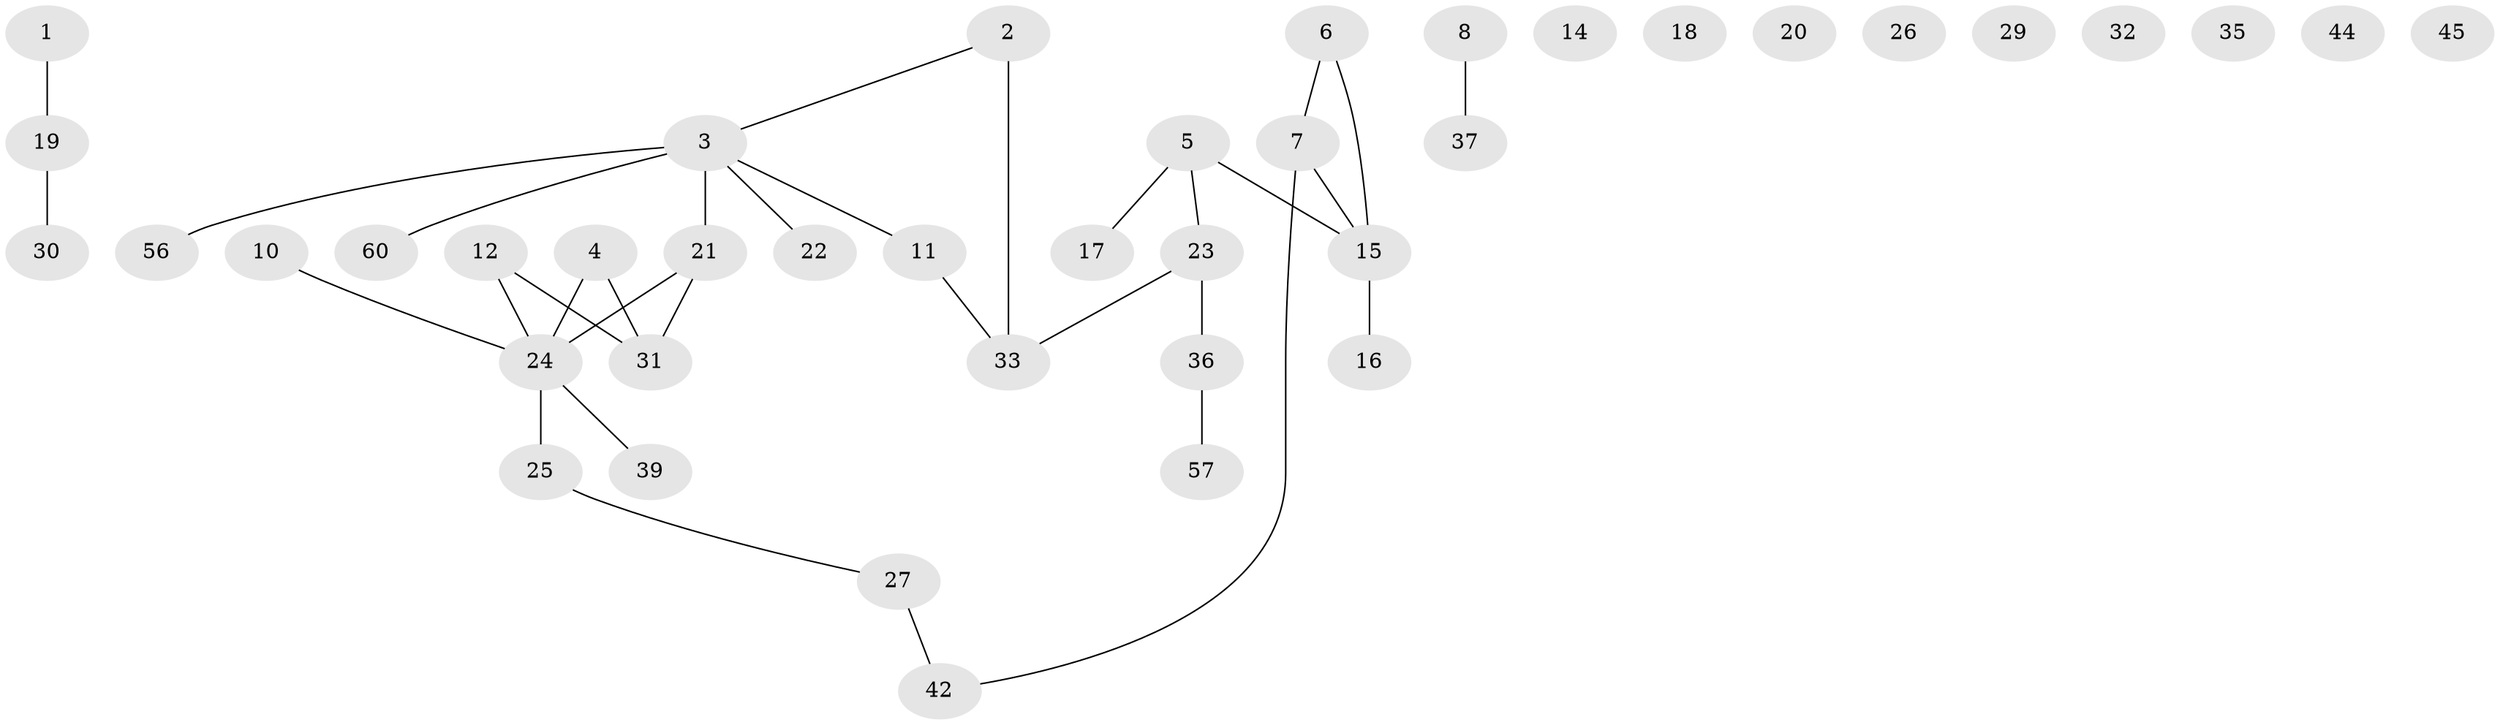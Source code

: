 // original degree distribution, {1: 0.26666666666666666, 3: 0.15, 5: 0.05, 2: 0.3333333333333333, 0: 0.15, 4: 0.05}
// Generated by graph-tools (version 1.1) at 2025/41/03/06/25 10:41:19]
// undirected, 40 vertices, 33 edges
graph export_dot {
graph [start="1"]
  node [color=gray90,style=filled];
  1;
  2;
  3 [super="+48"];
  4 [super="+13"];
  5 [super="+51"];
  6;
  7 [super="+9"];
  8 [super="+34"];
  10 [super="+38"];
  11 [super="+53"];
  12;
  14;
  15 [super="+43"];
  16 [super="+47"];
  17 [super="+28"];
  18;
  19 [super="+40"];
  20;
  21 [super="+52"];
  22;
  23 [super="+41"];
  24 [super="+50"];
  25;
  26;
  27;
  29;
  30;
  31 [super="+54"];
  32;
  33 [super="+55"];
  35;
  36 [super="+59"];
  37;
  39 [super="+49"];
  42 [super="+46"];
  44;
  45;
  56;
  57 [super="+58"];
  60;
  1 -- 19;
  2 -- 3;
  2 -- 33 [weight=2];
  3 -- 21;
  3 -- 22;
  3 -- 60 [weight=2];
  3 -- 11;
  3 -- 56;
  4 -- 24;
  4 -- 31;
  5 -- 23;
  5 -- 17;
  5 -- 15;
  6 -- 15;
  6 -- 7;
  7 -- 15;
  7 -- 42;
  8 -- 37;
  10 -- 24;
  11 -- 33;
  12 -- 31;
  12 -- 24;
  15 -- 16;
  19 -- 30;
  21 -- 24;
  21 -- 31;
  23 -- 33;
  23 -- 36;
  24 -- 25;
  24 -- 39;
  25 -- 27;
  27 -- 42;
  36 -- 57;
}

